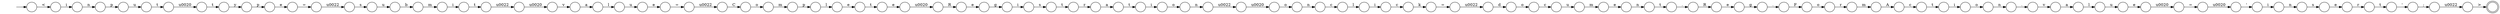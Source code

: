 digraph Automaton {
  rankdir = LR;
  0 [shape=circle,label=""];
  0 -> 55 [label="l"]
  1 [shape=circle,label=""];
  1 -> 101 [label="."]
  2 [shape=circle,label=""];
  2 -> 16 [label="r"]
  3 [shape=circle,label=""];
  3 -> 48 [label="u"]
  4 [shape=circle,label=""];
  4 -> 57 [label="d"]
  5 [shape=circle,label=""];
  5 -> 10 [label="m"]
  6 [shape=circle,label=""];
  6 -> 37 [label="y"]
  7 [shape=circle,label=""];
  7 -> 97 [label="t"]
  8 [shape=circle,label=""];
  8 -> 67 [label="o"]
  9 [shape=circle,label=""];
  9 -> 14 [label="c"]
  10 [shape=circle,label=""];
  10 -> 17 [label="i"]
  11 [shape=circle,label=""];
  11 -> 49 [label="i"]
  12 [shape=circle,label=""];
  initial [shape=plaintext,label=""];
  initial -> 12
  12 -> 26 [label="<"]
  13 [shape=circle,label=""];
  13 -> 39 [label="l"]
  14 [shape=circle,label=""];
  14 -> 68 [label="k"]
  15 [shape=circle,label=""];
  15 -> 22 [label=";"]
  16 [shape=circle,label=""];
  16 -> 98 [label="a"]
  17 [shape=circle,label=""];
  17 -> 83 [label="t"]
  18 [shape=circle,label=""];
  18 -> 30 [label="r"]
  19 [shape=circle,label=""];
  19 -> 21 [label="g"]
  20 [shape=circle,label=""];
  20 -> 13 [label="c"]
  21 [shape=circle,label=""];
  21 -> 76 [label="."]
  22 [shape=circle,label=""];
  22 -> 40 [label="\u0022"]
  23 [shape=circle,label=""];
  23 -> 60 [label="\u0020"]
  24 [shape=circle,label=""];
  24 -> 89 [label="t"]
  25 [shape=circle,label=""];
  25 -> 94 [label="a"]
  26 [shape=circle,label=""];
  26 -> 75 [label="i"]
  27 [shape=circle,label=""];
  27 -> 53 [label="i"]
  28 [shape=circle,label=""];
  28 -> 34 [label="p"]
  29 [shape=circle,label=""];
  29 -> 41 [label="\u0022"]
  30 [shape=circle,label=""];
  30 -> 31 [label="t"]
  31 [shape=circle,label=""];
  31 -> 15 [label="'"]
  32 [shape=circle,label=""];
  32 -> 90 [label="p"]
  33 [shape=circle,label=""];
  33 -> 77 [label="\u0020"]
  34 [shape=circle,label=""];
  34 -> 102 [label="l"]
  35 [shape=circle,label=""];
  35 -> 33 [label="="]
  36 [shape=circle,label=""];
  36 -> 29 [label="="]
  37 [shape=circle,label=""];
  37 -> 71 [label="p"]
  38 [shape=circle,label=""];
  38 -> 81 [label="i"]
  39 [shape=circle,label=""];
  39 -> 9 [label="i"]
  40 [shape=circle,label=""];
  40 -> 66 [label=">"]
  41 [shape=circle,label=""];
  41 -> 46 [label="C"]
  42 [shape=circle,label=""];
  42 -> 2 [label="t"]
  43 [shape=circle,label=""];
  43 -> 96 [label="e"]
  44 [shape=circle,label=""];
  44 -> 20 [label="n"]
  45 [shape=circle,label=""];
  45 -> 1 [label="t"]
  46 [shape=circle,label=""];
  46 -> 51 [label="o"]
  47 [shape=circle,label=""];
  47 -> 6 [label="t"]
  48 [shape=circle,label=""];
  48 -> 95 [label="m"]
  49 [shape=circle,label=""];
  49 -> 42 [label="s"]
  50 [shape=circle,label=""];
  50 -> 86 [label="."]
  51 [shape=circle,label=""];
  51 -> 28 [label="m"]
  52 [shape=circle,label=""];
  52 -> 44 [label="o"]
  53 [shape=circle,label=""];
  53 -> 100 [label="o"]
  54 [shape=circle,label=""];
  54 -> 45 [label="n"]
  55 [shape=circle,label=""];
  55 -> 43 [label="u"]
  56 [shape=circle,label=""];
  56 -> 79 [label="\u0022"]
  57 [shape=circle,label=""];
  57 -> 82 [label="o"]
  58 [shape=circle,label=""];
  58 -> 19 [label="e"]
  59 [shape=circle,label=""];
  59 -> 52 [label="\u0020"]
  60 [shape=circle,label=""];
  60 -> 25 [label="v"]
  61 [shape=circle,label=""];
  61 -> 91 [label="R"]
  62 [shape=circle,label=""];
  62 -> 38 [label="t"]
  63 [shape=circle,label=""];
  63 -> 78 [label="u"]
  64 [shape=circle,label=""];
  64 -> 0 [label="a"]
  65 [shape=circle,label=""];
  65 -> 103 [label="s"]
  66 [shape=doublecircle,label=""];
  67 [shape=circle,label=""];
  67 -> 88 [label="r"]
  68 [shape=circle,label=""];
  68 -> 87 [label="="]
  69 [shape=circle,label=""];
  69 -> 11 [label="g"]
  70 [shape=circle,label=""];
  70 -> 5 [label="b"]
  71 [shape=circle,label=""];
  71 -> 85 [label="e"]
  72 [shape=circle,label=""];
  72 -> 50 [label="n"]
  73 [shape=circle,label=""];
  73 -> 65 [label="n"]
  74 [shape=circle,label=""];
  74 -> 62 [label="c"]
  75 [shape=circle,label=""];
  75 -> 32 [label="n"]
  76 [shape=circle,label=""];
  76 -> 8 [label="F"]
  77 [shape=circle,label=""];
  77 -> 93 [label="'"]
  78 [shape=circle,label=""];
  78 -> 36 [label="e"]
  79 [shape=circle,label=""];
  79 -> 92 [label="s"]
  80 [shape=circle,label=""];
  80 -> 74 [label="A"]
  81 [shape=circle,label=""];
  81 -> 72 [label="o"]
  82 [shape=circle,label=""];
  82 -> 3 [label="c"]
  83 [shape=circle,label=""];
  83 -> 23 [label="\u0022"]
  84 [shape=circle,label=""];
  84 -> 59 [label="\u0022"]
  85 [shape=circle,label=""];
  85 -> 56 [label="="]
  86 [shape=circle,label=""];
  86 -> 64 [label="v"]
  87 [shape=circle,label=""];
  87 -> 4 [label="\u0022"]
  88 [shape=circle,label=""];
  88 -> 80 [label="m"]
  89 [shape=circle,label=""];
  89 -> 99 [label="e"]
  90 [shape=circle,label=""];
  90 -> 7 [label="u"]
  91 [shape=circle,label=""];
  91 -> 69 [label="e"]
  92 [shape=circle,label=""];
  92 -> 70 [label="u"]
  93 [shape=circle,label=""];
  93 -> 73 [label="i"]
  94 [shape=circle,label=""];
  94 -> 63 [label="l"]
  95 [shape=circle,label=""];
  95 -> 54 [label="e"]
  96 [shape=circle,label=""];
  96 -> 35 [label="\u0020"]
  97 [shape=circle,label=""];
  97 -> 47 [label="\u0020"]
  98 [shape=circle,label=""];
  98 -> 27 [label="t"]
  99 [shape=circle,label=""];
  99 -> 61 [label="\u0020"]
  100 [shape=circle,label=""];
  100 -> 84 [label="n"]
  101 [shape=circle,label=""];
  101 -> 58 [label="R"]
  102 [shape=circle,label=""];
  102 -> 24 [label="e"]
  103 [shape=circle,label=""];
  103 -> 18 [label="e"]
}

